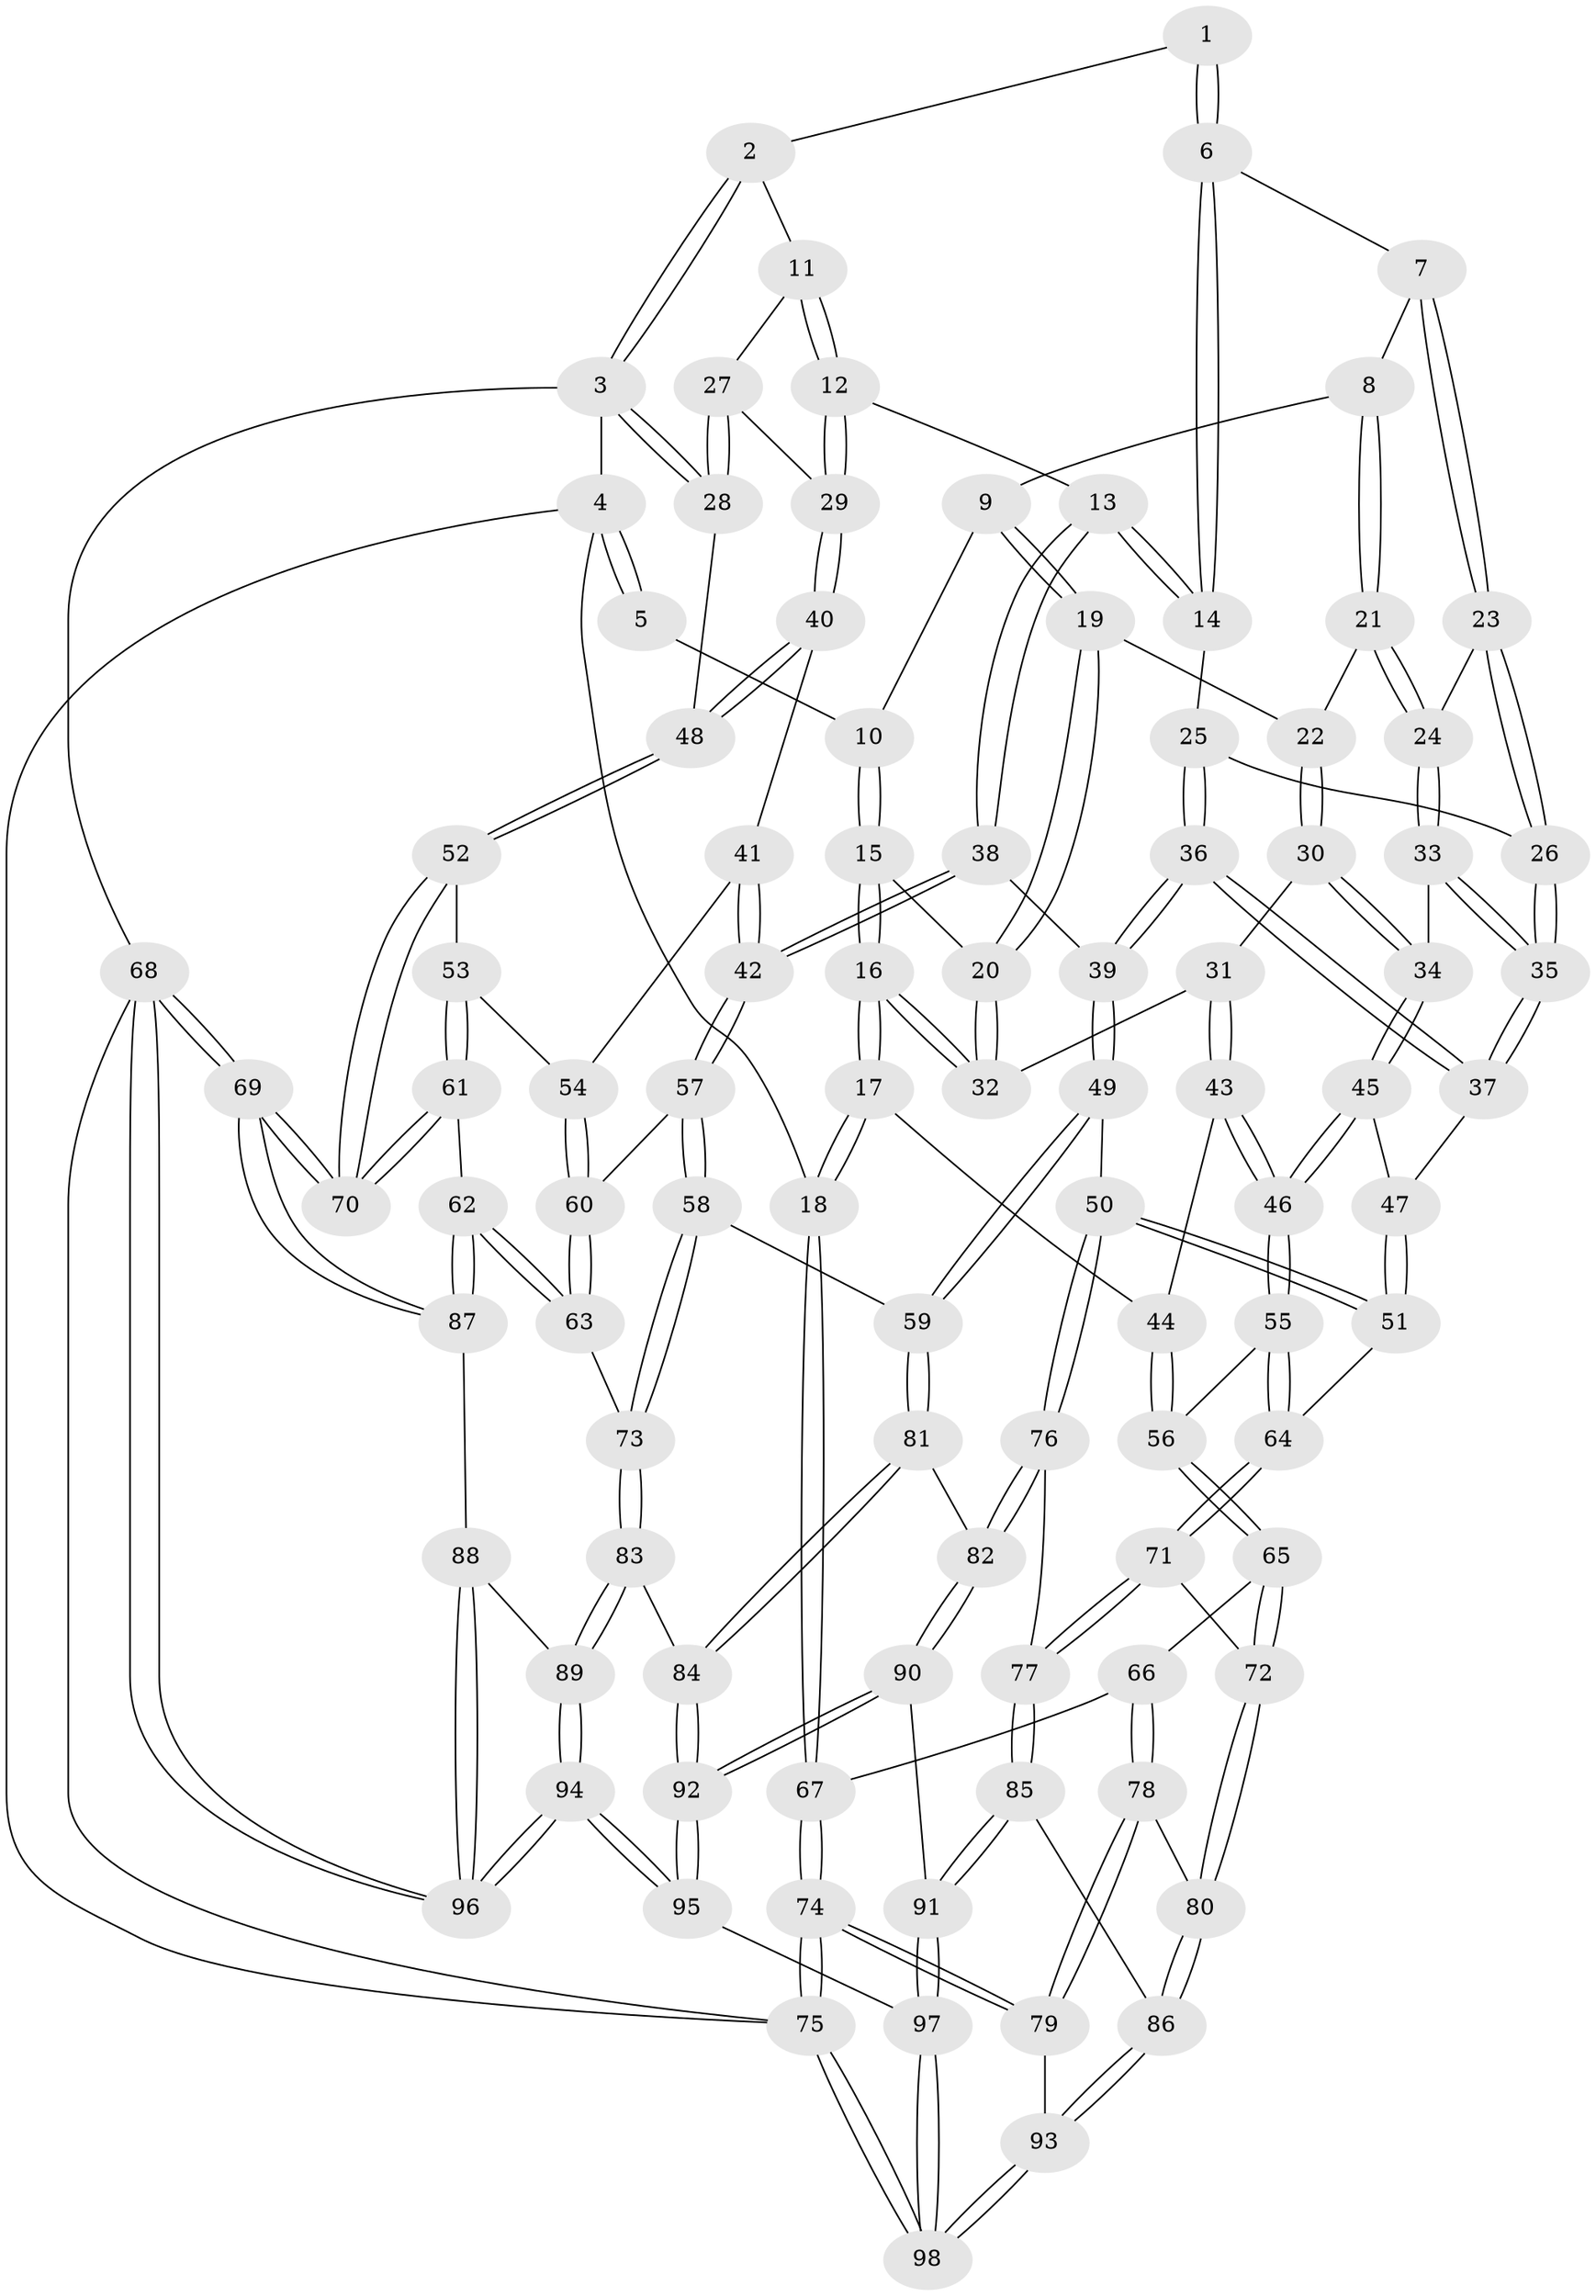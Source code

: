 // Generated by graph-tools (version 1.1) at 2025/27/03/15/25 16:27:56]
// undirected, 98 vertices, 242 edges
graph export_dot {
graph [start="1"]
  node [color=gray90,style=filled];
  1 [pos="+0.5825325536393609+0"];
  2 [pos="+0.6844266154483549+0"];
  3 [pos="+1+0"];
  4 [pos="+0+0"];
  5 [pos="+0.04462306878393427+0"];
  6 [pos="+0.5708388293204042+0"];
  7 [pos="+0.5114971907817033+0"];
  8 [pos="+0.49471119062111424+0.007966093396459999"];
  9 [pos="+0.3541697423558895+0.0734348573660576"];
  10 [pos="+0.22236124601459836+0.05292663544836181"];
  11 [pos="+0.8501849082778109+0.10569121585824354"];
  12 [pos="+0.8354956744447459+0.21364610605319218"];
  13 [pos="+0.707313119785713+0.21177329265416575"];
  14 [pos="+0.6804150437254802+0.18991765714604417"];
  15 [pos="+0.21973349264128103+0.08264028459892031"];
  16 [pos="+0.019086774760513726+0.2885044423137519"];
  17 [pos="+0+0.31489242376525395"];
  18 [pos="+0+0.3260184985046693"];
  19 [pos="+0.345016191006868+0.1423118134109678"];
  20 [pos="+0.27420490866557273+0.18012156881580801"];
  21 [pos="+0.4385706766110806+0.1572857094176423"];
  22 [pos="+0.40205742489457347+0.18066791378827518"];
  23 [pos="+0.5266481922548031+0.22851846322761246"];
  24 [pos="+0.4977447191734547+0.23148396665724716"];
  25 [pos="+0.5620050203303363+0.23685000361051228"];
  26 [pos="+0.54168595373535+0.23284461809348167"];
  27 [pos="+1+0"];
  28 [pos="+1+0"];
  29 [pos="+0.8731991195089323+0.24164528111703953"];
  30 [pos="+0.361616238489858+0.27625350060799675"];
  31 [pos="+0.32408941837634636+0.27202854474779"];
  32 [pos="+0.2743512868492386+0.21215283430894966"];
  33 [pos="+0.4361313646545173+0.2975353279327903"];
  34 [pos="+0.37125741937924006+0.28393971894204645"];
  35 [pos="+0.4863057539835048+0.36062824486885847"];
  36 [pos="+0.5543314530790432+0.37083311255051093"];
  37 [pos="+0.4895563305762728+0.36535103246118283"];
  38 [pos="+0.6679641781855178+0.3623165503038816"];
  39 [pos="+0.608814029454941+0.4029435891590424"];
  40 [pos="+0.8863534132873759+0.25862695093043847"];
  41 [pos="+0.8584862643228607+0.3831502172114202"];
  42 [pos="+0.7914333063228982+0.4273220726039248"];
  43 [pos="+0.22626136620001694+0.3768354139700438"];
  44 [pos="+0.1420417537535735+0.370715580105623"];
  45 [pos="+0.36393629873121924+0.4460843013004561"];
  46 [pos="+0.339624936222391+0.48872931204251363"];
  47 [pos="+0.48725647351010953+0.3684554374723174"];
  48 [pos="+1+0.31334194899374207"];
  49 [pos="+0.5995401621420337+0.5747141316824985"];
  50 [pos="+0.523965048116803+0.5873889592229312"];
  51 [pos="+0.47054577697362115+0.5600598282529908"];
  52 [pos="+1+0.33702431548125206"];
  53 [pos="+0.9375442492224905+0.44581015355695436"];
  54 [pos="+0.9172498641419183+0.4416697736643394"];
  55 [pos="+0.34178459858100385+0.5021781530591105"];
  56 [pos="+0.19956528195396525+0.5238212109467291"];
  57 [pos="+0.765928485146712+0.54522504925179"];
  58 [pos="+0.7151144265772417+0.5845466488479875"];
  59 [pos="+0.6265251406157801+0.5891040160190321"];
  60 [pos="+0.8786684195157636+0.5624032888652801"];
  61 [pos="+1+0.6663948353053816"];
  62 [pos="+1+0.6741296102141568"];
  63 [pos="+1+0.6716672842823388"];
  64 [pos="+0.3589496294474746+0.5325364989890204"];
  65 [pos="+0.13196785809838024+0.6003347523557128"];
  66 [pos="+0.05412795714391796+0.5453372762791598"];
  67 [pos="+0+0.3410472172278365"];
  68 [pos="+1+1"];
  69 [pos="+1+1"];
  70 [pos="+1+0.6683561145035343"];
  71 [pos="+0.30505668262002766+0.6277537605101903"];
  72 [pos="+0.16847817729102693+0.673786327931343"];
  73 [pos="+0.7969469761630722+0.6985043070879459"];
  74 [pos="+0+0.8078529329169343"];
  75 [pos="+0+1"];
  76 [pos="+0.4579995974440354+0.7393309174861699"];
  77 [pos="+0.37603288000886936+0.7548625483814175"];
  78 [pos="+0+0.7668937917300789"];
  79 [pos="+0+0.7824019454360939"];
  80 [pos="+0.1611131720037883+0.6999386560236831"];
  81 [pos="+0.6416529319341107+0.7803525932726999"];
  82 [pos="+0.4955814312536433+0.7835776907959461"];
  83 [pos="+0.7620846444140631+0.8193480194910521"];
  84 [pos="+0.6688659930848899+0.8162308385909651"];
  85 [pos="+0.3002905565697694+0.8554986937559328"];
  86 [pos="+0.23414124498545497+0.8449643454998138"];
  87 [pos="+0.892960208384565+0.8466531100824226"];
  88 [pos="+0.8489397593945599+0.8647264764494726"];
  89 [pos="+0.7776488057075941+0.8331183996911725"];
  90 [pos="+0.4953042740057475+0.8620987095391157"];
  91 [pos="+0.33307391641893913+0.8995038534149198"];
  92 [pos="+0.5787543095458775+0.9787480985829955"];
  93 [pos="+0.14444898377513918+0.9197502254330713"];
  94 [pos="+0.6453574721482437+1"];
  95 [pos="+0.5749852693030375+1"];
  96 [pos="+0.8616252474654965+1"];
  97 [pos="+0.41816912244516175+1"];
  98 [pos="+0+1"];
  1 -- 2;
  1 -- 6;
  1 -- 6;
  2 -- 3;
  2 -- 3;
  2 -- 11;
  3 -- 4;
  3 -- 28;
  3 -- 28;
  3 -- 68;
  4 -- 5;
  4 -- 5;
  4 -- 18;
  4 -- 75;
  5 -- 10;
  6 -- 7;
  6 -- 14;
  6 -- 14;
  7 -- 8;
  7 -- 23;
  7 -- 23;
  8 -- 9;
  8 -- 21;
  8 -- 21;
  9 -- 10;
  9 -- 19;
  9 -- 19;
  10 -- 15;
  10 -- 15;
  11 -- 12;
  11 -- 12;
  11 -- 27;
  12 -- 13;
  12 -- 29;
  12 -- 29;
  13 -- 14;
  13 -- 14;
  13 -- 38;
  13 -- 38;
  14 -- 25;
  15 -- 16;
  15 -- 16;
  15 -- 20;
  16 -- 17;
  16 -- 17;
  16 -- 32;
  16 -- 32;
  17 -- 18;
  17 -- 18;
  17 -- 44;
  18 -- 67;
  18 -- 67;
  19 -- 20;
  19 -- 20;
  19 -- 22;
  20 -- 32;
  20 -- 32;
  21 -- 22;
  21 -- 24;
  21 -- 24;
  22 -- 30;
  22 -- 30;
  23 -- 24;
  23 -- 26;
  23 -- 26;
  24 -- 33;
  24 -- 33;
  25 -- 26;
  25 -- 36;
  25 -- 36;
  26 -- 35;
  26 -- 35;
  27 -- 28;
  27 -- 28;
  27 -- 29;
  28 -- 48;
  29 -- 40;
  29 -- 40;
  30 -- 31;
  30 -- 34;
  30 -- 34;
  31 -- 32;
  31 -- 43;
  31 -- 43;
  33 -- 34;
  33 -- 35;
  33 -- 35;
  34 -- 45;
  34 -- 45;
  35 -- 37;
  35 -- 37;
  36 -- 37;
  36 -- 37;
  36 -- 39;
  36 -- 39;
  37 -- 47;
  38 -- 39;
  38 -- 42;
  38 -- 42;
  39 -- 49;
  39 -- 49;
  40 -- 41;
  40 -- 48;
  40 -- 48;
  41 -- 42;
  41 -- 42;
  41 -- 54;
  42 -- 57;
  42 -- 57;
  43 -- 44;
  43 -- 46;
  43 -- 46;
  44 -- 56;
  44 -- 56;
  45 -- 46;
  45 -- 46;
  45 -- 47;
  46 -- 55;
  46 -- 55;
  47 -- 51;
  47 -- 51;
  48 -- 52;
  48 -- 52;
  49 -- 50;
  49 -- 59;
  49 -- 59;
  50 -- 51;
  50 -- 51;
  50 -- 76;
  50 -- 76;
  51 -- 64;
  52 -- 53;
  52 -- 70;
  52 -- 70;
  53 -- 54;
  53 -- 61;
  53 -- 61;
  54 -- 60;
  54 -- 60;
  55 -- 56;
  55 -- 64;
  55 -- 64;
  56 -- 65;
  56 -- 65;
  57 -- 58;
  57 -- 58;
  57 -- 60;
  58 -- 59;
  58 -- 73;
  58 -- 73;
  59 -- 81;
  59 -- 81;
  60 -- 63;
  60 -- 63;
  61 -- 62;
  61 -- 70;
  61 -- 70;
  62 -- 63;
  62 -- 63;
  62 -- 87;
  62 -- 87;
  63 -- 73;
  64 -- 71;
  64 -- 71;
  65 -- 66;
  65 -- 72;
  65 -- 72;
  66 -- 67;
  66 -- 78;
  66 -- 78;
  67 -- 74;
  67 -- 74;
  68 -- 69;
  68 -- 69;
  68 -- 96;
  68 -- 96;
  68 -- 75;
  69 -- 70;
  69 -- 70;
  69 -- 87;
  69 -- 87;
  71 -- 72;
  71 -- 77;
  71 -- 77;
  72 -- 80;
  72 -- 80;
  73 -- 83;
  73 -- 83;
  74 -- 75;
  74 -- 75;
  74 -- 79;
  74 -- 79;
  75 -- 98;
  75 -- 98;
  76 -- 77;
  76 -- 82;
  76 -- 82;
  77 -- 85;
  77 -- 85;
  78 -- 79;
  78 -- 79;
  78 -- 80;
  79 -- 93;
  80 -- 86;
  80 -- 86;
  81 -- 82;
  81 -- 84;
  81 -- 84;
  82 -- 90;
  82 -- 90;
  83 -- 84;
  83 -- 89;
  83 -- 89;
  84 -- 92;
  84 -- 92;
  85 -- 86;
  85 -- 91;
  85 -- 91;
  86 -- 93;
  86 -- 93;
  87 -- 88;
  88 -- 89;
  88 -- 96;
  88 -- 96;
  89 -- 94;
  89 -- 94;
  90 -- 91;
  90 -- 92;
  90 -- 92;
  91 -- 97;
  91 -- 97;
  92 -- 95;
  92 -- 95;
  93 -- 98;
  93 -- 98;
  94 -- 95;
  94 -- 95;
  94 -- 96;
  94 -- 96;
  95 -- 97;
  97 -- 98;
  97 -- 98;
}
